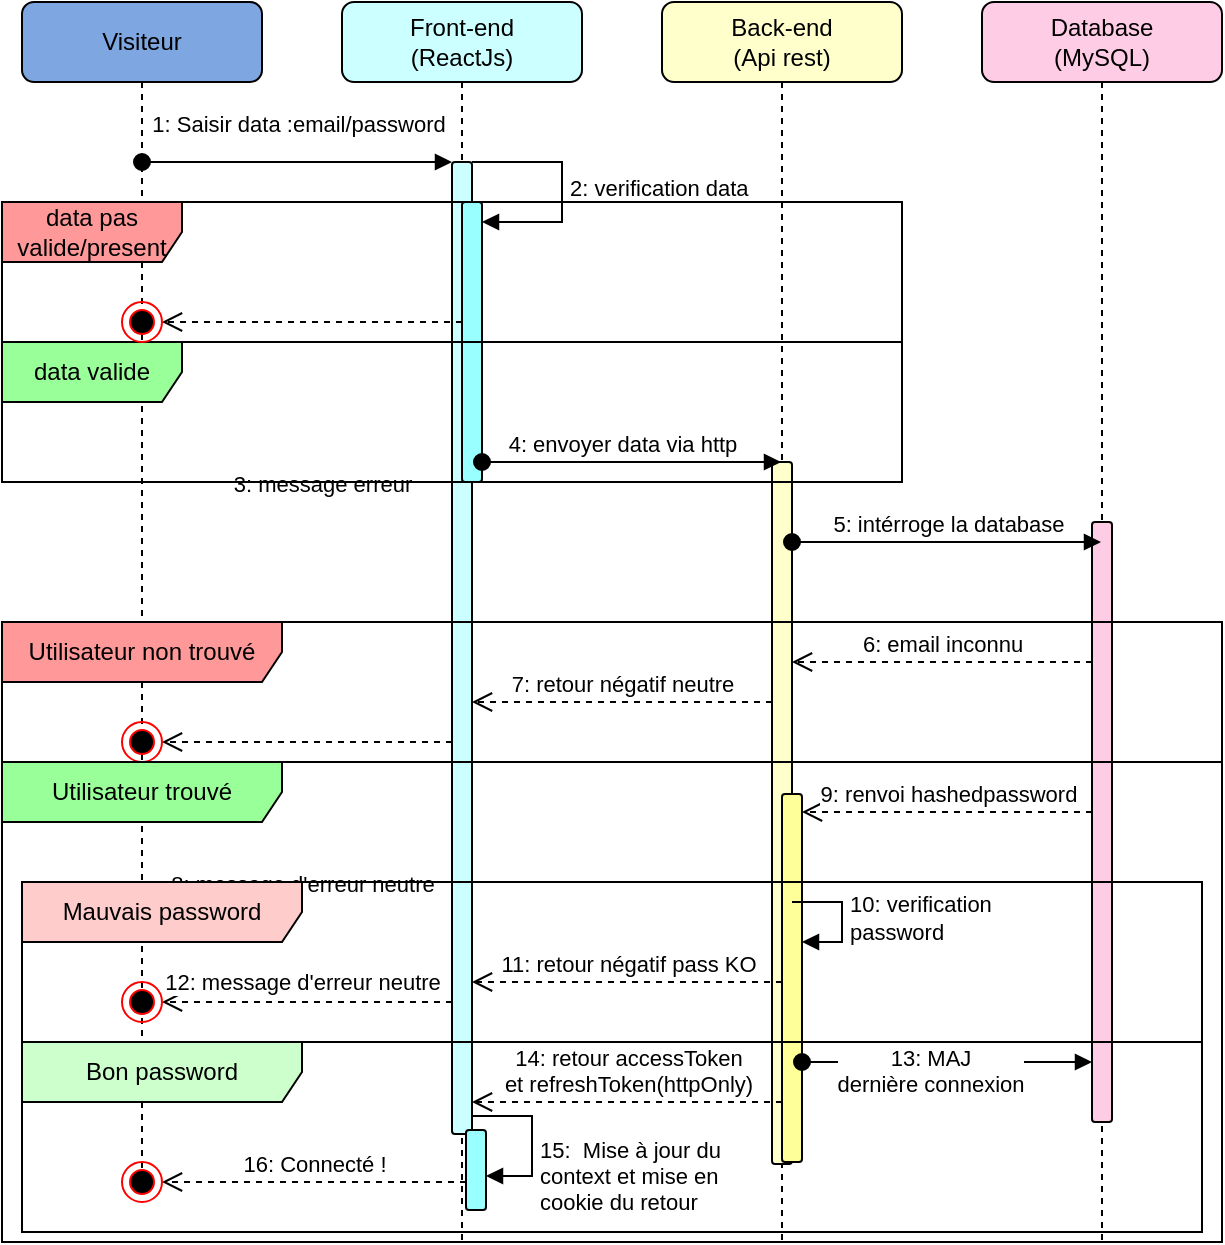 <mxfile version="21.3.4" type="device">
  <diagram id="wTKH4uJkxPix1pc2kSFU" name="Page-1">
    <mxGraphModel dx="1195" dy="630" grid="0" gridSize="10" guides="1" tooltips="1" connect="1" arrows="1" fold="1" page="1" pageScale="1" pageWidth="850" pageHeight="1100" background="none" math="0" shadow="0">
      <root>
        <mxCell id="0" />
        <mxCell id="1" parent="0" />
        <mxCell id="S3GTdNxjV2BcfVh8WNp0-3" value="Visiteur" style="shape=umlLifeline;perimeter=lifelinePerimeter;whiteSpace=wrap;html=1;container=1;dropTarget=0;collapsible=0;recursiveResize=0;outlineConnect=0;portConstraint=eastwest;newEdgeStyle={&quot;edgeStyle&quot;:&quot;elbowEdgeStyle&quot;,&quot;elbow&quot;:&quot;vertical&quot;,&quot;curved&quot;:0,&quot;rounded&quot;:0};size=40;rounded=1;fillColor=#7EA6E0;" parent="1" vertex="1">
          <mxGeometry x="40" y="40" width="120" height="590" as="geometry" />
        </mxCell>
        <mxCell id="S3GTdNxjV2BcfVh8WNp0-6" value="Front-end&lt;br&gt;(ReactJs)" style="shape=umlLifeline;perimeter=lifelinePerimeter;whiteSpace=wrap;html=1;container=1;dropTarget=0;collapsible=0;recursiveResize=0;outlineConnect=0;portConstraint=eastwest;newEdgeStyle={&quot;edgeStyle&quot;:&quot;elbowEdgeStyle&quot;,&quot;elbow&quot;:&quot;vertical&quot;,&quot;curved&quot;:0,&quot;rounded&quot;:0};size=40;rounded=1;fillColor=#CCFFFF;" parent="1" vertex="1">
          <mxGeometry x="200" y="40" width="120" height="620" as="geometry" />
        </mxCell>
        <mxCell id="S3GTdNxjV2BcfVh8WNp0-15" value="" style="html=1;points=[];perimeter=orthogonalPerimeter;outlineConnect=0;targetShapes=umlLifeline;portConstraint=eastwest;newEdgeStyle={&quot;edgeStyle&quot;:&quot;elbowEdgeStyle&quot;,&quot;elbow&quot;:&quot;vertical&quot;,&quot;curved&quot;:0,&quot;rounded&quot;:0};fillColor=#CCFFFF;rounded=1;" parent="S3GTdNxjV2BcfVh8WNp0-6" vertex="1">
          <mxGeometry x="55" y="80" width="10" height="486" as="geometry" />
        </mxCell>
        <mxCell id="S3GTdNxjV2BcfVh8WNp0-28" value="" style="html=1;points=[];perimeter=orthogonalPerimeter;outlineConnect=0;targetShapes=umlLifeline;portConstraint=eastwest;newEdgeStyle={&quot;edgeStyle&quot;:&quot;elbowEdgeStyle&quot;,&quot;elbow&quot;:&quot;vertical&quot;,&quot;curved&quot;:0,&quot;rounded&quot;:0};fillColor=#99FFFF;rounded=1;" parent="S3GTdNxjV2BcfVh8WNp0-6" vertex="1">
          <mxGeometry x="60" y="100" width="10" height="140" as="geometry" />
        </mxCell>
        <mxCell id="S3GTdNxjV2BcfVh8WNp0-29" value="2: verification data" style="html=1;align=left;spacingLeft=2;endArrow=block;rounded=1;edgeStyle=orthogonalEdgeStyle;curved=0;rounded=0;" parent="S3GTdNxjV2BcfVh8WNp0-6" target="S3GTdNxjV2BcfVh8WNp0-28" edge="1">
          <mxGeometry relative="1" as="geometry">
            <mxPoint x="65" y="80" as="sourcePoint" />
            <Array as="points">
              <mxPoint x="110" y="80" />
              <mxPoint x="110" y="110" />
            </Array>
          </mxGeometry>
        </mxCell>
        <mxCell id="S3GTdNxjV2BcfVh8WNp0-7" value="Back-end&lt;br&gt;(Api rest)" style="shape=umlLifeline;perimeter=lifelinePerimeter;whiteSpace=wrap;html=1;container=1;dropTarget=0;collapsible=0;recursiveResize=0;outlineConnect=0;portConstraint=eastwest;newEdgeStyle={&quot;edgeStyle&quot;:&quot;elbowEdgeStyle&quot;,&quot;elbow&quot;:&quot;vertical&quot;,&quot;curved&quot;:0,&quot;rounded&quot;:0};size=40;rounded=1;fillColor=#FFFFCC;" parent="1" vertex="1">
          <mxGeometry x="360" y="40" width="120" height="620" as="geometry" />
        </mxCell>
        <mxCell id="S3GTdNxjV2BcfVh8WNp0-35" value="" style="html=1;points=[];perimeter=orthogonalPerimeter;outlineConnect=0;targetShapes=umlLifeline;portConstraint=eastwest;newEdgeStyle={&quot;edgeStyle&quot;:&quot;elbowEdgeStyle&quot;,&quot;elbow&quot;:&quot;vertical&quot;,&quot;curved&quot;:0,&quot;rounded&quot;:0};fillColor=#FFFFCC;rounded=1;" parent="S3GTdNxjV2BcfVh8WNp0-7" vertex="1">
          <mxGeometry x="55" y="230" width="10" height="351" as="geometry" />
        </mxCell>
        <mxCell id="S3GTdNxjV2BcfVh8WNp0-8" value="Database&lt;br&gt;(MySQL)" style="shape=umlLifeline;perimeter=lifelinePerimeter;whiteSpace=wrap;html=1;container=1;dropTarget=0;collapsible=0;recursiveResize=0;outlineConnect=0;portConstraint=eastwest;newEdgeStyle={&quot;edgeStyle&quot;:&quot;elbowEdgeStyle&quot;,&quot;elbow&quot;:&quot;vertical&quot;,&quot;curved&quot;:0,&quot;rounded&quot;:0};size=40;rounded=1;fillColor=#FFCCE6;" parent="1" vertex="1">
          <mxGeometry x="520" y="40" width="120" height="620" as="geometry" />
        </mxCell>
        <mxCell id="S3GTdNxjV2BcfVh8WNp0-39" value="" style="html=1;points=[];perimeter=orthogonalPerimeter;outlineConnect=0;targetShapes=umlLifeline;portConstraint=eastwest;newEdgeStyle={&quot;edgeStyle&quot;:&quot;elbowEdgeStyle&quot;,&quot;elbow&quot;:&quot;vertical&quot;,&quot;curved&quot;:0,&quot;rounded&quot;:0};fillColor=#FFCCE6;rounded=1;" parent="S3GTdNxjV2BcfVh8WNp0-8" vertex="1">
          <mxGeometry x="55" y="260" width="10" height="300" as="geometry" />
        </mxCell>
        <mxCell id="S3GTdNxjV2BcfVh8WNp0-16" value="1: Saisir data :email/password" style="html=1;verticalAlign=bottom;startArrow=oval;endArrow=block;startSize=8;edgeStyle=elbowEdgeStyle;elbow=vertical;curved=0;rounded=1;" parent="1" target="S3GTdNxjV2BcfVh8WNp0-15" edge="1">
          <mxGeometry y="10" relative="1" as="geometry">
            <mxPoint x="100" y="120" as="sourcePoint" />
            <mxPoint as="offset" />
          </mxGeometry>
        </mxCell>
        <mxCell id="S3GTdNxjV2BcfVh8WNp0-24" value="data pas valide/present" style="shape=umlFrame;whiteSpace=wrap;html=1;pointerEvents=0;width=90;height=30;rounded=1;fillColor=#FF9999;" parent="1" vertex="1">
          <mxGeometry x="30" y="140" width="450" height="70" as="geometry" />
        </mxCell>
        <mxCell id="S3GTdNxjV2BcfVh8WNp0-27" value="3: message erreur" style="html=1;verticalAlign=bottom;endArrow=open;dashed=1;endSize=8;edgeStyle=elbowEdgeStyle;elbow=vertical;curved=0;rounded=1;" parent="1" source="S3GTdNxjV2BcfVh8WNp0-50" target="S3GTdNxjV2BcfVh8WNp0-3" edge="1">
          <mxGeometry x="-1" y="-90" relative="1" as="geometry">
            <mxPoint x="240" y="200" as="sourcePoint" />
            <mxPoint x="160" y="200" as="targetPoint" />
            <Array as="points" />
            <mxPoint x="90" y="90" as="offset" />
          </mxGeometry>
        </mxCell>
        <mxCell id="S3GTdNxjV2BcfVh8WNp0-31" value="data valide" style="shape=umlFrame;whiteSpace=wrap;html=1;pointerEvents=0;width=90;height=30;rounded=1;fillColor=#99FF99;" parent="1" vertex="1">
          <mxGeometry x="30" y="210" width="450" height="70" as="geometry" />
        </mxCell>
        <mxCell id="S3GTdNxjV2BcfVh8WNp0-34" value="4: envoyer data via http" style="html=1;verticalAlign=bottom;startArrow=oval;startFill=1;endArrow=block;startSize=8;edgeStyle=elbowEdgeStyle;elbow=vertical;curved=0;rounded=1;" parent="1" source="S3GTdNxjV2BcfVh8WNp0-28" target="S3GTdNxjV2BcfVh8WNp0-7" edge="1">
          <mxGeometry x="-0.073" width="60" relative="1" as="geometry">
            <mxPoint x="290" y="270" as="sourcePoint" />
            <mxPoint x="340" y="240" as="targetPoint" />
            <Array as="points">
              <mxPoint x="350" y="270" />
              <mxPoint x="330" y="240" />
            </Array>
            <mxPoint as="offset" />
          </mxGeometry>
        </mxCell>
        <mxCell id="S3GTdNxjV2BcfVh8WNp0-36" value="5: intérroge la database" style="html=1;verticalAlign=bottom;startArrow=oval;startFill=1;endArrow=block;startSize=8;edgeStyle=elbowEdgeStyle;elbow=vertical;curved=0;rounded=1;" parent="1" source="S3GTdNxjV2BcfVh8WNp0-35" target="S3GTdNxjV2BcfVh8WNp0-8" edge="1">
          <mxGeometry width="60" relative="1" as="geometry">
            <mxPoint x="450" y="300" as="sourcePoint" />
            <mxPoint x="490" y="290" as="targetPoint" />
            <Array as="points">
              <mxPoint x="510" y="310" />
            </Array>
          </mxGeometry>
        </mxCell>
        <mxCell id="S3GTdNxjV2BcfVh8WNp0-40" value="Utilisateur non trouvé" style="shape=umlFrame;whiteSpace=wrap;html=1;pointerEvents=0;width=140;height=30;rounded=1;fillColor=#FF9999;" parent="1" vertex="1">
          <mxGeometry x="30" y="350" width="610" height="70" as="geometry" />
        </mxCell>
        <mxCell id="S3GTdNxjV2BcfVh8WNp0-41" value="6: email inconnu" style="html=1;verticalAlign=bottom;endArrow=open;dashed=1;endSize=8;edgeStyle=elbowEdgeStyle;elbow=vertical;curved=0;rounded=1;" parent="1" source="S3GTdNxjV2BcfVh8WNp0-39" target="S3GTdNxjV2BcfVh8WNp0-35" edge="1">
          <mxGeometry relative="1" as="geometry">
            <mxPoint x="570" y="390" as="sourcePoint" />
            <mxPoint x="490" y="390" as="targetPoint" />
            <Array as="points">
              <mxPoint x="520" y="370" />
            </Array>
          </mxGeometry>
        </mxCell>
        <mxCell id="S3GTdNxjV2BcfVh8WNp0-42" value="7: retour négatif neutre" style="html=1;verticalAlign=bottom;endArrow=open;dashed=1;endSize=8;edgeStyle=elbowEdgeStyle;elbow=vertical;curved=0;rounded=1;" parent="1" source="S3GTdNxjV2BcfVh8WNp0-35" target="S3GTdNxjV2BcfVh8WNp0-15" edge="1">
          <mxGeometry relative="1" as="geometry">
            <mxPoint x="410" y="390" as="sourcePoint" />
            <mxPoint x="330" y="390" as="targetPoint" />
            <Array as="points">
              <mxPoint x="380" y="390" />
              <mxPoint x="360" y="400" />
            </Array>
          </mxGeometry>
        </mxCell>
        <mxCell id="S3GTdNxjV2BcfVh8WNp0-43" value="8: message d&#39;erreur neutre" style="html=1;verticalAlign=bottom;endArrow=open;dashed=1;endSize=8;edgeStyle=elbowEdgeStyle;elbow=vertical;curved=0;rounded=1;" parent="1" source="S3GTdNxjV2BcfVh8WNp0-44" target="S3GTdNxjV2BcfVh8WNp0-3" edge="1">
          <mxGeometry x="-1" y="-80" relative="1" as="geometry">
            <mxPoint x="250" y="400" as="sourcePoint" />
            <mxPoint x="170" y="400" as="targetPoint" />
            <Array as="points" />
            <mxPoint x="80" y="80" as="offset" />
          </mxGeometry>
        </mxCell>
        <mxCell id="S3GTdNxjV2BcfVh8WNp0-47" value="" style="html=1;verticalAlign=bottom;endArrow=open;dashed=1;endSize=8;edgeStyle=elbowEdgeStyle;elbow=vertical;curved=0;rounded=1;" parent="1" source="S3GTdNxjV2BcfVh8WNp0-15" target="S3GTdNxjV2BcfVh8WNp0-44" edge="1">
          <mxGeometry relative="1" as="geometry">
            <mxPoint x="255" y="410" as="sourcePoint" />
            <mxPoint x="100" y="410" as="targetPoint" />
            <Array as="points">
              <mxPoint x="200" y="410" />
            </Array>
          </mxGeometry>
        </mxCell>
        <mxCell id="S3GTdNxjV2BcfVh8WNp0-44" value="" style="ellipse;html=1;shape=endState;fillColor=#000000;strokeColor=#ff0000;rounded=1;" parent="1" vertex="1">
          <mxGeometry x="90" y="400" width="20" height="20" as="geometry" />
        </mxCell>
        <mxCell id="S3GTdNxjV2BcfVh8WNp0-51" value="" style="html=1;verticalAlign=bottom;endArrow=open;dashed=1;endSize=8;edgeStyle=elbowEdgeStyle;elbow=vertical;curved=0;rounded=1;" parent="1" source="S3GTdNxjV2BcfVh8WNp0-28" target="S3GTdNxjV2BcfVh8WNp0-50" edge="1">
          <mxGeometry relative="1" as="geometry">
            <mxPoint x="280" y="200" as="sourcePoint" />
            <mxPoint x="100" y="200" as="targetPoint" />
            <Array as="points">
              <mxPoint x="230" y="200" />
            </Array>
          </mxGeometry>
        </mxCell>
        <mxCell id="S3GTdNxjV2BcfVh8WNp0-50" value="" style="ellipse;html=1;shape=endState;fillColor=#000000;strokeColor=#ff0000;rounded=1;" parent="1" vertex="1">
          <mxGeometry x="90" y="190" width="20" height="20" as="geometry" />
        </mxCell>
        <mxCell id="S3GTdNxjV2BcfVh8WNp0-53" value="Utilisateur trouvé" style="shape=umlFrame;whiteSpace=wrap;html=1;pointerEvents=0;width=140;height=30;rounded=1;fillColor=#99FF99;" parent="1" vertex="1">
          <mxGeometry x="30" y="420" width="610" height="240" as="geometry" />
        </mxCell>
        <mxCell id="S3GTdNxjV2BcfVh8WNp0-54" value="9: renvoi hashedpassword" style="html=1;verticalAlign=bottom;endArrow=open;dashed=1;endSize=8;edgeStyle=elbowEdgeStyle;elbow=vertical;curved=0;rounded=0;" parent="1" source="S3GTdNxjV2BcfVh8WNp0-39" target="S3GTdNxjV2BcfVh8WNp0-55" edge="1">
          <mxGeometry relative="1" as="geometry">
            <mxPoint x="540" y="480" as="sourcePoint" />
            <mxPoint x="460" y="480" as="targetPoint" />
            <Array as="points">
              <mxPoint x="510" y="445" />
              <mxPoint x="520" y="480" />
            </Array>
          </mxGeometry>
        </mxCell>
        <mxCell id="S3GTdNxjV2BcfVh8WNp0-55" value="" style="html=1;points=[];perimeter=orthogonalPerimeter;outlineConnect=0;targetShapes=umlLifeline;portConstraint=eastwest;newEdgeStyle={&quot;edgeStyle&quot;:&quot;elbowEdgeStyle&quot;,&quot;elbow&quot;:&quot;vertical&quot;,&quot;curved&quot;:0,&quot;rounded&quot;:0};fillColor=#FFFF99;rounded=1;" parent="1" vertex="1">
          <mxGeometry x="420" y="436" width="10" height="184" as="geometry" />
        </mxCell>
        <mxCell id="S3GTdNxjV2BcfVh8WNp0-56" value="10: verification &lt;br&gt;password" style="html=1;align=left;spacingLeft=2;endArrow=block;rounded=0;edgeStyle=orthogonalEdgeStyle;curved=0;rounded=0;" parent="1" source="S3GTdNxjV2BcfVh8WNp0-35" target="S3GTdNxjV2BcfVh8WNp0-55" edge="1">
          <mxGeometry relative="1" as="geometry">
            <mxPoint x="430" y="480" as="sourcePoint" />
            <Array as="points">
              <mxPoint x="450" y="490" />
              <mxPoint x="450" y="510" />
            </Array>
          </mxGeometry>
        </mxCell>
        <mxCell id="S3GTdNxjV2BcfVh8WNp0-57" value="Mauvais password" style="shape=umlFrame;whiteSpace=wrap;html=1;pointerEvents=0;width=140;height=30;rounded=1;fillColor=#FFCCCC;" parent="1" vertex="1">
          <mxGeometry x="40" y="480" width="590" height="80" as="geometry" />
        </mxCell>
        <mxCell id="S3GTdNxjV2BcfVh8WNp0-58" value="11: retour négatif pass KO" style="html=1;verticalAlign=bottom;endArrow=open;dashed=1;endSize=8;edgeStyle=elbowEdgeStyle;elbow=vertical;curved=0;rounded=0;" parent="1" source="S3GTdNxjV2BcfVh8WNp0-55" target="S3GTdNxjV2BcfVh8WNp0-15" edge="1">
          <mxGeometry relative="1" as="geometry">
            <mxPoint x="380" y="560" as="sourcePoint" />
            <mxPoint x="300" y="560" as="targetPoint" />
            <Array as="points">
              <mxPoint x="350" y="530" />
            </Array>
            <mxPoint as="offset" />
          </mxGeometry>
        </mxCell>
        <mxCell id="S3GTdNxjV2BcfVh8WNp0-61" value="" style="html=1;verticalAlign=bottom;endArrow=open;dashed=1;endSize=8;edgeStyle=elbowEdgeStyle;elbow=vertical;curved=0;rounded=0;" parent="1" source="S3GTdNxjV2BcfVh8WNp0-15" target="S3GTdNxjV2BcfVh8WNp0-60" edge="1">
          <mxGeometry relative="1" as="geometry">
            <mxPoint x="255" y="540" as="sourcePoint" />
            <mxPoint x="100" y="540" as="targetPoint" />
            <Array as="points">
              <mxPoint x="200" y="540" />
            </Array>
          </mxGeometry>
        </mxCell>
        <mxCell id="S3GTdNxjV2BcfVh8WNp0-62" value="12: message d&#39;erreur neutre" style="edgeLabel;html=1;align=center;verticalAlign=middle;resizable=0;points=[];" parent="S3GTdNxjV2BcfVh8WNp0-61" vertex="1" connectable="0">
          <mxGeometry x="0.202" relative="1" as="geometry">
            <mxPoint x="12" y="-10" as="offset" />
          </mxGeometry>
        </mxCell>
        <mxCell id="S3GTdNxjV2BcfVh8WNp0-60" value="" style="ellipse;html=1;shape=endState;fillColor=#000000;strokeColor=#ff0000;rounded=1;" parent="1" vertex="1">
          <mxGeometry x="90" y="530" width="20" height="20" as="geometry" />
        </mxCell>
        <mxCell id="S3GTdNxjV2BcfVh8WNp0-63" value="Bon password" style="shape=umlFrame;whiteSpace=wrap;html=1;pointerEvents=0;width=140;height=30;rounded=1;fillColor=#CCFFCC;" parent="1" vertex="1">
          <mxGeometry x="40" y="560" width="590" height="95" as="geometry" />
        </mxCell>
        <mxCell id="S3GTdNxjV2BcfVh8WNp0-64" value="14: retour accessToken &lt;br&gt;et refreshToken(httpOnly)" style="html=1;verticalAlign=bottom;endArrow=open;dashed=1;endSize=8;edgeStyle=elbowEdgeStyle;elbow=vertical;curved=0;rounded=0;" parent="1" source="S3GTdNxjV2BcfVh8WNp0-55" target="S3GTdNxjV2BcfVh8WNp0-15" edge="1">
          <mxGeometry relative="1" as="geometry">
            <mxPoint x="390" y="600" as="sourcePoint" />
            <mxPoint x="310" y="600" as="targetPoint" />
            <Array as="points">
              <mxPoint x="403" y="590" />
              <mxPoint x="390" y="610" />
              <mxPoint x="320" y="620" />
              <mxPoint x="380" y="590" />
            </Array>
          </mxGeometry>
        </mxCell>
        <mxCell id="S3GTdNxjV2BcfVh8WNp0-66" value="13: MAJ &lt;br&gt;dernière connexion" style="html=1;verticalAlign=bottom;startArrow=oval;endArrow=block;startSize=8;edgeStyle=elbowEdgeStyle;elbow=vertical;curved=0;rounded=0;" parent="1" source="S3GTdNxjV2BcfVh8WNp0-55" edge="1" target="S3GTdNxjV2BcfVh8WNp0-39">
          <mxGeometry x="-0.127" y="-20" relative="1" as="geometry">
            <mxPoint x="515" y="580" as="sourcePoint" />
            <mxPoint x="575" y="590" as="targetPoint" />
            <Array as="points">
              <mxPoint x="444" y="570" />
              <mxPoint x="520" y="590" />
            </Array>
            <mxPoint as="offset" />
          </mxGeometry>
        </mxCell>
        <mxCell id="S3GTdNxjV2BcfVh8WNp0-67" value="16: Connecté !" style="html=1;verticalAlign=bottom;endArrow=open;dashed=1;endSize=8;edgeStyle=elbowEdgeStyle;elbow=vertical;curved=0;rounded=0;entryX=1;entryY=0.5;entryDx=0;entryDy=0;" parent="1" source="wlTq0aqQNxjEkU-OYkvz-1" target="S3GTdNxjV2BcfVh8WNp0-68" edge="1">
          <mxGeometry relative="1" as="geometry">
            <mxPoint x="210" y="620" as="sourcePoint" />
            <mxPoint x="130" y="620" as="targetPoint" />
            <Array as="points">
              <mxPoint x="210" y="630" />
            </Array>
          </mxGeometry>
        </mxCell>
        <mxCell id="S3GTdNxjV2BcfVh8WNp0-68" value="" style="ellipse;html=1;shape=endState;fillColor=#000000;strokeColor=#ff0000;rounded=1;" parent="1" vertex="1">
          <mxGeometry x="90" y="620" width="20" height="20" as="geometry" />
        </mxCell>
        <mxCell id="wlTq0aqQNxjEkU-OYkvz-1" value="" style="html=1;points=[];perimeter=orthogonalPerimeter;outlineConnect=0;targetShapes=umlLifeline;portConstraint=eastwest;newEdgeStyle={&quot;edgeStyle&quot;:&quot;elbowEdgeStyle&quot;,&quot;elbow&quot;:&quot;vertical&quot;,&quot;curved&quot;:0,&quot;rounded&quot;:0};fillColor=#99FFFF;rounded=1;" vertex="1" parent="1">
          <mxGeometry x="262" y="604" width="10" height="40" as="geometry" />
        </mxCell>
        <mxCell id="wlTq0aqQNxjEkU-OYkvz-2" value="15:&amp;nbsp; Mise à jour du &lt;br&gt;context et mise en &lt;br&gt;cookie du retour" style="html=1;align=left;spacingLeft=2;endArrow=block;rounded=0;edgeStyle=orthogonalEdgeStyle;curved=0;rounded=0;" edge="1" target="wlTq0aqQNxjEkU-OYkvz-1" parent="1">
          <mxGeometry x="0.446" relative="1" as="geometry">
            <mxPoint x="265" y="597" as="sourcePoint" />
            <Array as="points">
              <mxPoint x="295" y="627" />
            </Array>
            <mxPoint as="offset" />
          </mxGeometry>
        </mxCell>
      </root>
    </mxGraphModel>
  </diagram>
</mxfile>
